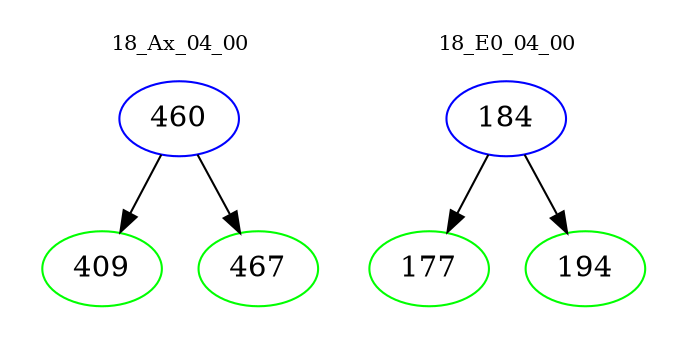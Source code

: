 digraph{
subgraph cluster_0 {
color = white
label = "18_Ax_04_00";
fontsize=10;
T0_460 [label="460", color="blue"]
T0_460 -> T0_409 [color="black"]
T0_409 [label="409", color="green"]
T0_460 -> T0_467 [color="black"]
T0_467 [label="467", color="green"]
}
subgraph cluster_1 {
color = white
label = "18_E0_04_00";
fontsize=10;
T1_184 [label="184", color="blue"]
T1_184 -> T1_177 [color="black"]
T1_177 [label="177", color="green"]
T1_184 -> T1_194 [color="black"]
T1_194 [label="194", color="green"]
}
}
